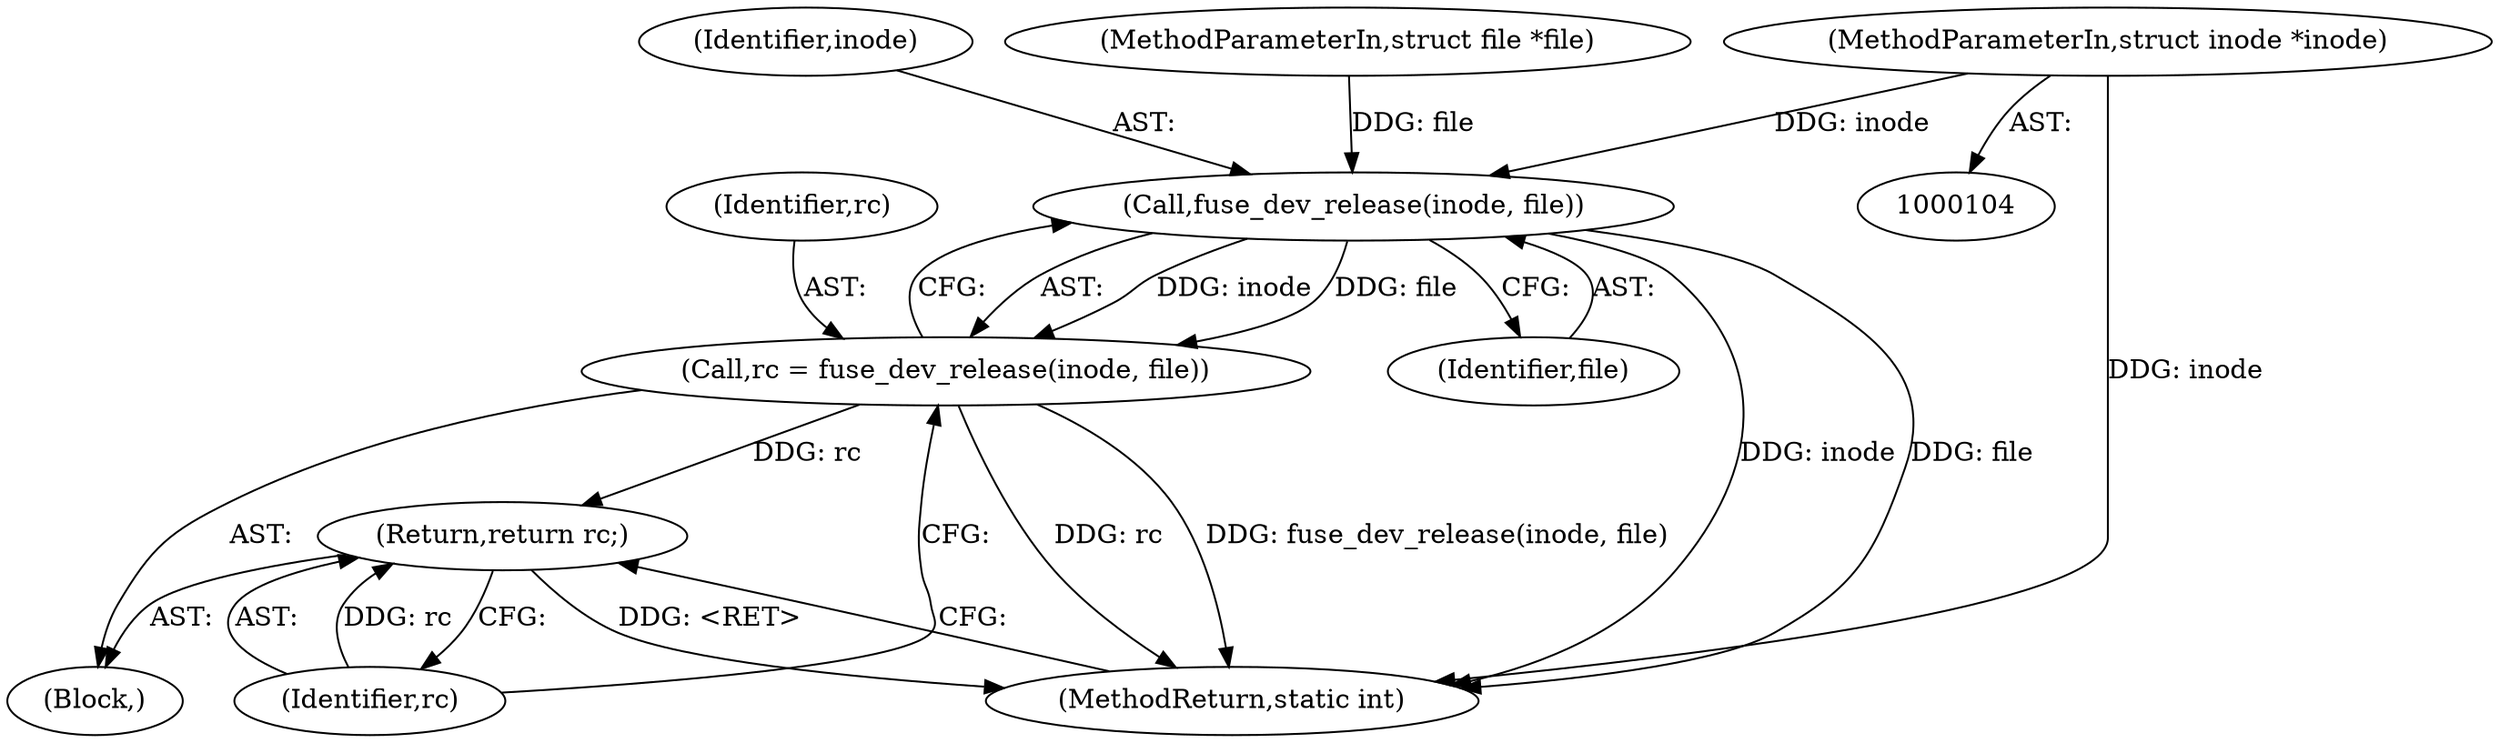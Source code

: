 digraph "0_linux_2c5816b4beccc8ba709144539f6fdd764f8fa49c@pointer" {
"1000105" [label="(MethodParameterIn,struct inode *inode)"];
"1000164" [label="(Call,fuse_dev_release(inode, file))"];
"1000162" [label="(Call,rc = fuse_dev_release(inode, file))"];
"1000167" [label="(Return,return rc;)"];
"1000169" [label="(MethodReturn,static int)"];
"1000107" [label="(Block,)"];
"1000168" [label="(Identifier,rc)"];
"1000164" [label="(Call,fuse_dev_release(inode, file))"];
"1000162" [label="(Call,rc = fuse_dev_release(inode, file))"];
"1000165" [label="(Identifier,inode)"];
"1000167" [label="(Return,return rc;)"];
"1000166" [label="(Identifier,file)"];
"1000106" [label="(MethodParameterIn,struct file *file)"];
"1000163" [label="(Identifier,rc)"];
"1000105" [label="(MethodParameterIn,struct inode *inode)"];
"1000105" -> "1000104"  [label="AST: "];
"1000105" -> "1000169"  [label="DDG: inode"];
"1000105" -> "1000164"  [label="DDG: inode"];
"1000164" -> "1000162"  [label="AST: "];
"1000164" -> "1000166"  [label="CFG: "];
"1000165" -> "1000164"  [label="AST: "];
"1000166" -> "1000164"  [label="AST: "];
"1000162" -> "1000164"  [label="CFG: "];
"1000164" -> "1000169"  [label="DDG: file"];
"1000164" -> "1000169"  [label="DDG: inode"];
"1000164" -> "1000162"  [label="DDG: inode"];
"1000164" -> "1000162"  [label="DDG: file"];
"1000106" -> "1000164"  [label="DDG: file"];
"1000162" -> "1000107"  [label="AST: "];
"1000163" -> "1000162"  [label="AST: "];
"1000168" -> "1000162"  [label="CFG: "];
"1000162" -> "1000169"  [label="DDG: fuse_dev_release(inode, file)"];
"1000162" -> "1000169"  [label="DDG: rc"];
"1000162" -> "1000167"  [label="DDG: rc"];
"1000167" -> "1000107"  [label="AST: "];
"1000167" -> "1000168"  [label="CFG: "];
"1000168" -> "1000167"  [label="AST: "];
"1000169" -> "1000167"  [label="CFG: "];
"1000167" -> "1000169"  [label="DDG: <RET>"];
"1000168" -> "1000167"  [label="DDG: rc"];
}
